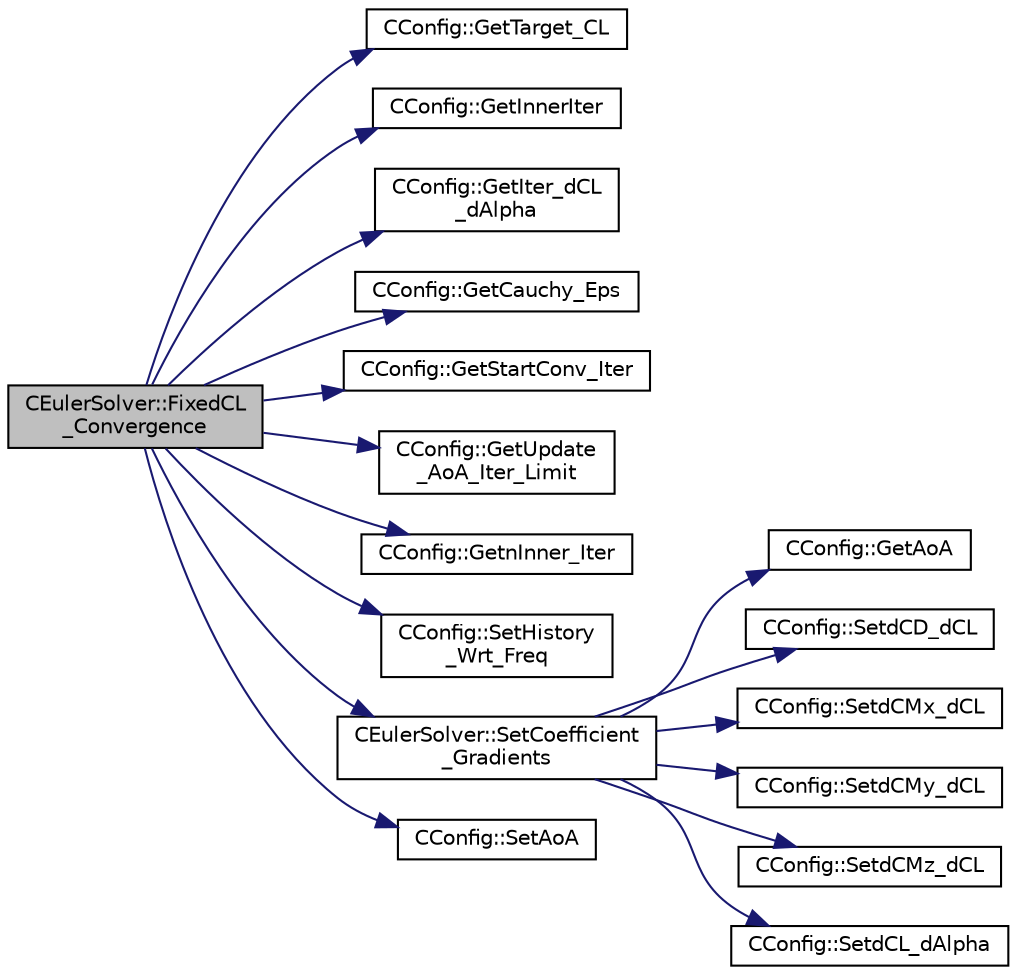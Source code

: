 digraph "CEulerSolver::FixedCL_Convergence"
{
  edge [fontname="Helvetica",fontsize="10",labelfontname="Helvetica",labelfontsize="10"];
  node [fontname="Helvetica",fontsize="10",shape=record];
  rankdir="LR";
  Node1477 [label="CEulerSolver::FixedCL\l_Convergence",height=0.2,width=0.4,color="black", fillcolor="grey75", style="filled", fontcolor="black"];
  Node1477 -> Node1478 [color="midnightblue",fontsize="10",style="solid",fontname="Helvetica"];
  Node1478 [label="CConfig::GetTarget_CL",height=0.2,width=0.4,color="black", fillcolor="white", style="filled",URL="$class_c_config.html#a655e91bd2d444bb4c46b4244e2d814ae",tooltip="Get the value specified for the target CL. "];
  Node1477 -> Node1479 [color="midnightblue",fontsize="10",style="solid",fontname="Helvetica"];
  Node1479 [label="CConfig::GetInnerIter",height=0.2,width=0.4,color="black", fillcolor="white", style="filled",URL="$class_c_config.html#afb04e3794a1a3cef3c5897f31f2efd2d",tooltip="Get the current FSI iteration number. "];
  Node1477 -> Node1480 [color="midnightblue",fontsize="10",style="solid",fontname="Helvetica"];
  Node1480 [label="CConfig::GetIter_dCL\l_dAlpha",height=0.2,width=0.4,color="black", fillcolor="white", style="filled",URL="$class_c_config.html#a34bf17feea716750107a54b9a8be4a97",tooltip="Number of iterations to evaluate dCL_dAlpha. "];
  Node1477 -> Node1481 [color="midnightblue",fontsize="10",style="solid",fontname="Helvetica"];
  Node1481 [label="CConfig::GetCauchy_Eps",height=0.2,width=0.4,color="black", fillcolor="white", style="filled",URL="$class_c_config.html#a2e7e59dcbe7f5ff2b74e5ab7fd6ce54c",tooltip="Get the value of convergence criteria for the Cauchy method in the direct, adjoint or linearized prob..."];
  Node1477 -> Node1482 [color="midnightblue",fontsize="10",style="solid",fontname="Helvetica"];
  Node1482 [label="CConfig::GetStartConv_Iter",height=0.2,width=0.4,color="black", fillcolor="white", style="filled",URL="$class_c_config.html#a31f05501521eae78c33bf19374b5e0de",tooltip="Get the number of iterations that are not considered in the convergence criteria. ..."];
  Node1477 -> Node1483 [color="midnightblue",fontsize="10",style="solid",fontname="Helvetica"];
  Node1483 [label="CConfig::GetUpdate\l_AoA_Iter_Limit",height=0.2,width=0.4,color="black", fillcolor="white", style="filled",URL="$class_c_config.html#a55c85a04f4126297f247d5414618ae02",tooltip="Get the maximum number of iterations between AoA updates for fixed C_L mode. "];
  Node1477 -> Node1484 [color="midnightblue",fontsize="10",style="solid",fontname="Helvetica"];
  Node1484 [label="CConfig::GetnInner_Iter",height=0.2,width=0.4,color="black", fillcolor="white", style="filled",URL="$class_c_config.html#a448aa905877c21aae95be81e73fbb27c",tooltip="Get the number of inner iterations. "];
  Node1477 -> Node1485 [color="midnightblue",fontsize="10",style="solid",fontname="Helvetica"];
  Node1485 [label="CConfig::SetHistory\l_Wrt_Freq",height=0.2,width=0.4,color="black", fillcolor="white", style="filled",URL="$class_c_config.html#a2ed91082f7ef2637634986e35e9f1cdc",tooltip="SetHistory_Wrt_Freq_Inner. "];
  Node1477 -> Node1486 [color="midnightblue",fontsize="10",style="solid",fontname="Helvetica"];
  Node1486 [label="CEulerSolver::SetCoefficient\l_Gradients",height=0.2,width=0.4,color="black", fillcolor="white", style="filled",URL="$class_c_euler_solver.html#af82d8f5bce7b113ade28ecbfc9cc01d8",tooltip="Set gradients of coefficients for fixed CL mode. "];
  Node1486 -> Node1487 [color="midnightblue",fontsize="10",style="solid",fontname="Helvetica"];
  Node1487 [label="CConfig::GetAoA",height=0.2,width=0.4,color="black", fillcolor="white", style="filled",URL="$class_c_config.html#a6020a5df7025ffb286f9b9f55f3f2773",tooltip="Get the angle of attack of the body. This is the angle between a reference line on a lifting body (of..."];
  Node1486 -> Node1488 [color="midnightblue",fontsize="10",style="solid",fontname="Helvetica"];
  Node1488 [label="CConfig::SetdCD_dCL",height=0.2,width=0.4,color="black", fillcolor="white", style="filled",URL="$class_c_config.html#ae2a0ddd50ec6acbd74f76c7f9f167c66",tooltip="Value of the weight of the CD, CL, CM optimization. "];
  Node1486 -> Node1489 [color="midnightblue",fontsize="10",style="solid",fontname="Helvetica"];
  Node1489 [label="CConfig::SetdCMx_dCL",height=0.2,width=0.4,color="black", fillcolor="white", style="filled",URL="$class_c_config.html#afd39f185663752b3a48f73ff05ce89e2",tooltip="Value of the weight of the CD, CL, CM optimization. "];
  Node1486 -> Node1490 [color="midnightblue",fontsize="10",style="solid",fontname="Helvetica"];
  Node1490 [label="CConfig::SetdCMy_dCL",height=0.2,width=0.4,color="black", fillcolor="white", style="filled",URL="$class_c_config.html#ad7f68b41f4633cff714b1b983d90d8ea",tooltip="Value of the weight of the CD, CL, CM optimization. "];
  Node1486 -> Node1491 [color="midnightblue",fontsize="10",style="solid",fontname="Helvetica"];
  Node1491 [label="CConfig::SetdCMz_dCL",height=0.2,width=0.4,color="black", fillcolor="white", style="filled",URL="$class_c_config.html#a8dd670373454018b59e99a11804d4477",tooltip="Value of the weight of the CD, CL, CM optimization. "];
  Node1486 -> Node1492 [color="midnightblue",fontsize="10",style="solid",fontname="Helvetica"];
  Node1492 [label="CConfig::SetdCL_dAlpha",height=0.2,width=0.4,color="black", fillcolor="white", style="filled",URL="$class_c_config.html#a6d8949230a604c04494dc5c1089d5236",tooltip="Value of the weight of the CD, CL, CM optimization. "];
  Node1477 -> Node1493 [color="midnightblue",fontsize="10",style="solid",fontname="Helvetica"];
  Node1493 [label="CConfig::SetAoA",height=0.2,width=0.4,color="black", fillcolor="white", style="filled",URL="$class_c_config.html#a32f628d1d3d3e2e4888886e4cadf167b",tooltip="Set the angle of attack. "];
}
